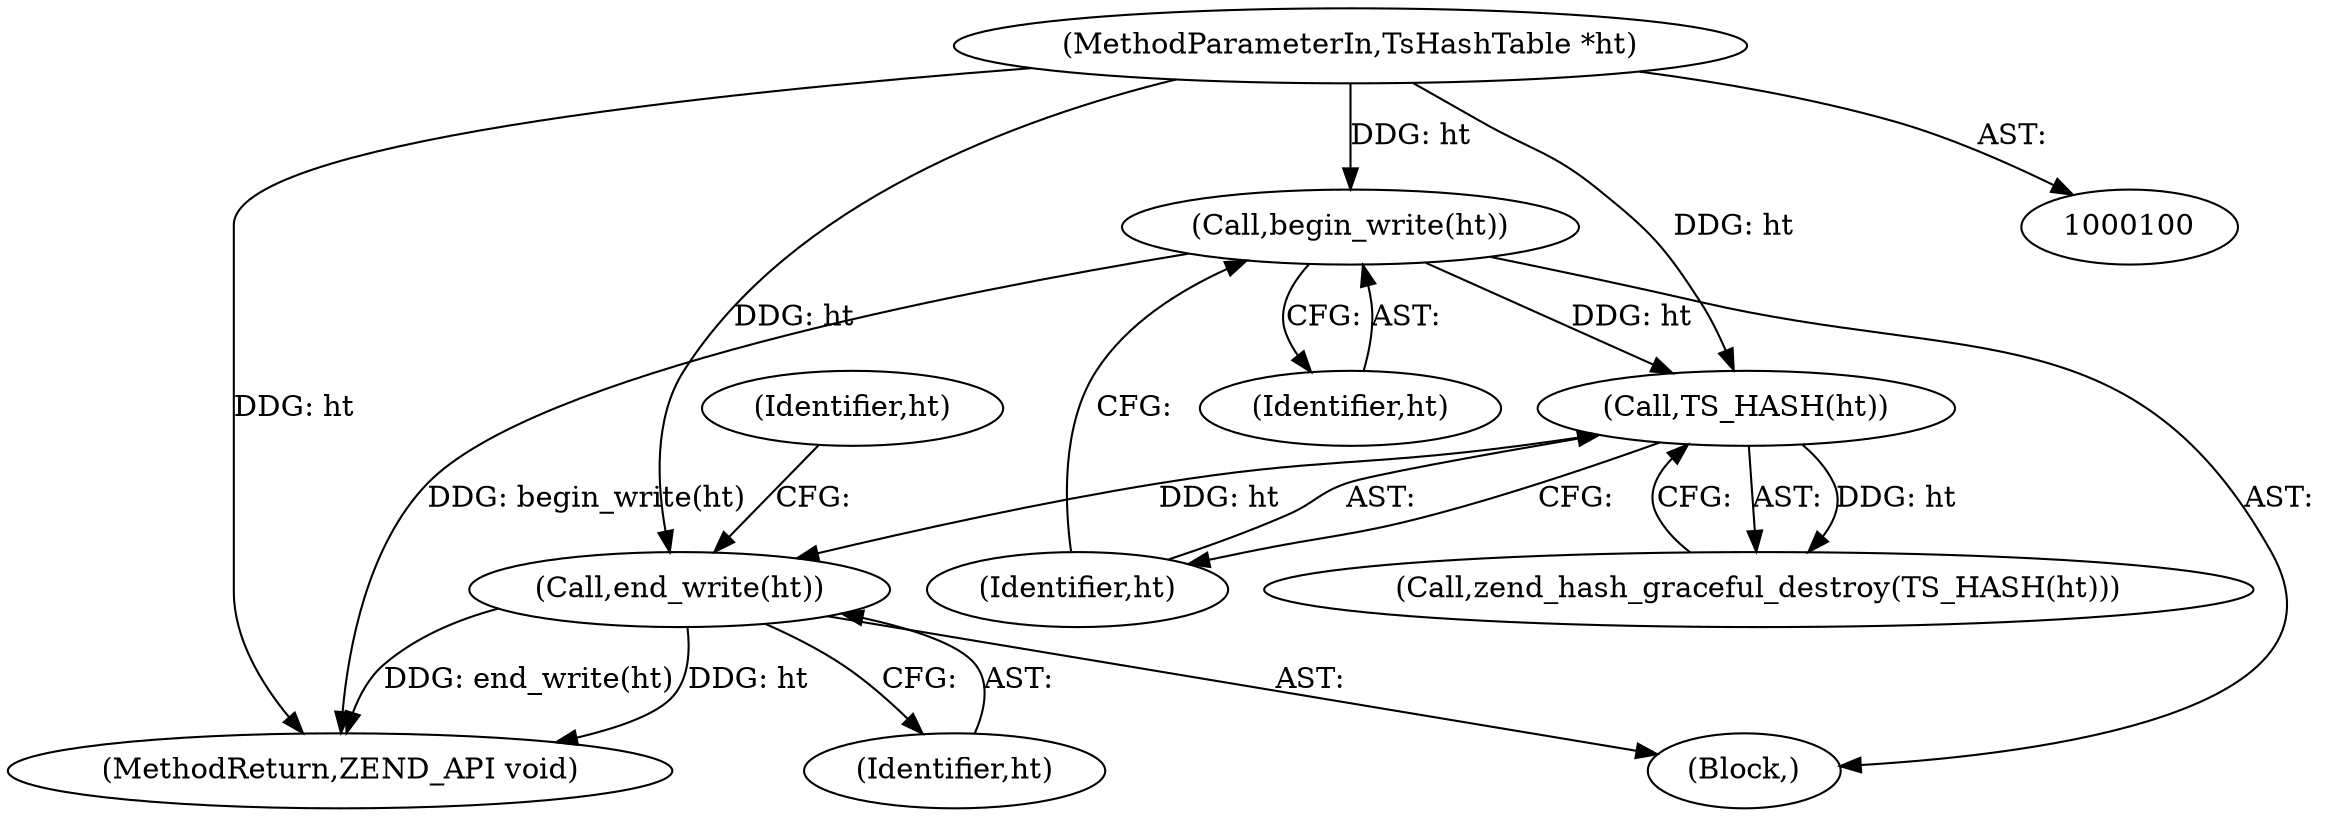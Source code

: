 digraph "0_php_2bcf69d073190e4f032d883f3416dea1b027a39e@API" {
"1000108" [label="(Call,end_write(ht))"];
"1000106" [label="(Call,TS_HASH(ht))"];
"1000103" [label="(Call,begin_write(ht))"];
"1000101" [label="(MethodParameterIn,TsHashTable *ht)"];
"1000109" [label="(Identifier,ht)"];
"1000112" [label="(Identifier,ht)"];
"1000101" [label="(MethodParameterIn,TsHashTable *ht)"];
"1000107" [label="(Identifier,ht)"];
"1000106" [label="(Call,TS_HASH(ht))"];
"1000104" [label="(Identifier,ht)"];
"1000103" [label="(Call,begin_write(ht))"];
"1000102" [label="(Block,)"];
"1000105" [label="(Call,zend_hash_graceful_destroy(TS_HASH(ht)))"];
"1000118" [label="(MethodReturn,ZEND_API void)"];
"1000108" [label="(Call,end_write(ht))"];
"1000108" -> "1000102"  [label="AST: "];
"1000108" -> "1000109"  [label="CFG: "];
"1000109" -> "1000108"  [label="AST: "];
"1000112" -> "1000108"  [label="CFG: "];
"1000108" -> "1000118"  [label="DDG: end_write(ht)"];
"1000108" -> "1000118"  [label="DDG: ht"];
"1000106" -> "1000108"  [label="DDG: ht"];
"1000101" -> "1000108"  [label="DDG: ht"];
"1000106" -> "1000105"  [label="AST: "];
"1000106" -> "1000107"  [label="CFG: "];
"1000107" -> "1000106"  [label="AST: "];
"1000105" -> "1000106"  [label="CFG: "];
"1000106" -> "1000105"  [label="DDG: ht"];
"1000103" -> "1000106"  [label="DDG: ht"];
"1000101" -> "1000106"  [label="DDG: ht"];
"1000103" -> "1000102"  [label="AST: "];
"1000103" -> "1000104"  [label="CFG: "];
"1000104" -> "1000103"  [label="AST: "];
"1000107" -> "1000103"  [label="CFG: "];
"1000103" -> "1000118"  [label="DDG: begin_write(ht)"];
"1000101" -> "1000103"  [label="DDG: ht"];
"1000101" -> "1000100"  [label="AST: "];
"1000101" -> "1000118"  [label="DDG: ht"];
}
